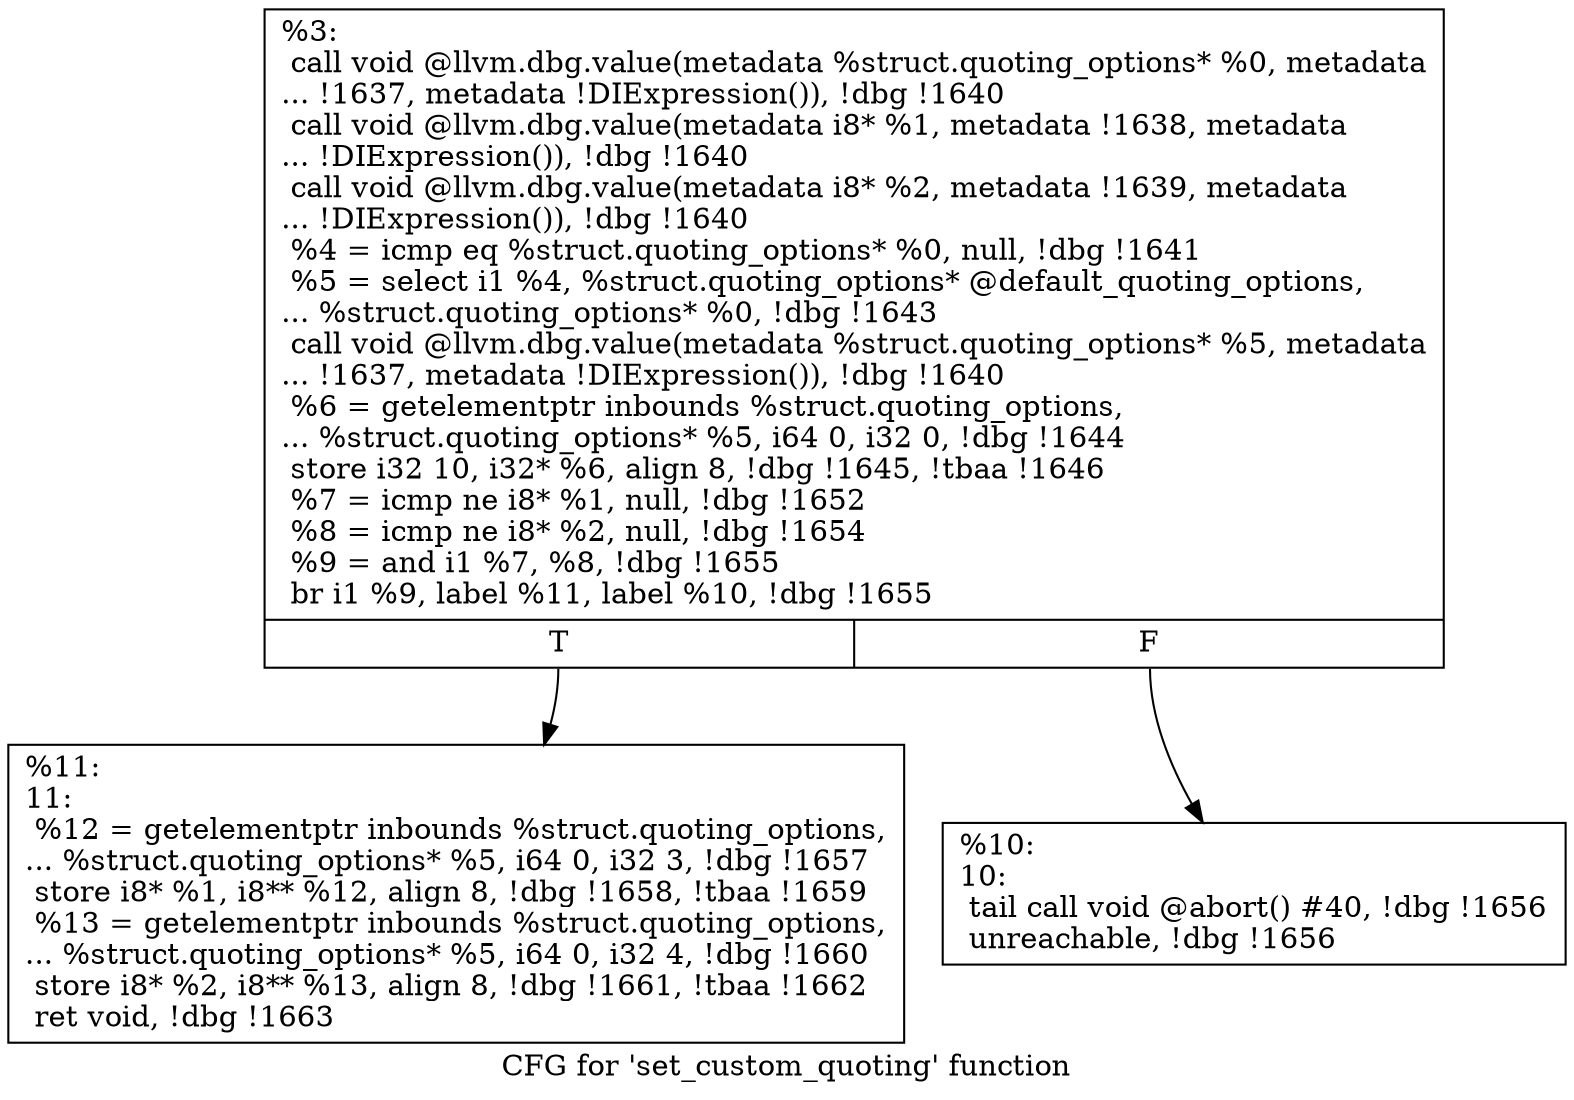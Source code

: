 digraph "CFG for 'set_custom_quoting' function" {
	label="CFG for 'set_custom_quoting' function";

	Node0x13bd580 [shape=record,label="{%3:\l  call void @llvm.dbg.value(metadata %struct.quoting_options* %0, metadata\l... !1637, metadata !DIExpression()), !dbg !1640\l  call void @llvm.dbg.value(metadata i8* %1, metadata !1638, metadata\l... !DIExpression()), !dbg !1640\l  call void @llvm.dbg.value(metadata i8* %2, metadata !1639, metadata\l... !DIExpression()), !dbg !1640\l  %4 = icmp eq %struct.quoting_options* %0, null, !dbg !1641\l  %5 = select i1 %4, %struct.quoting_options* @default_quoting_options,\l... %struct.quoting_options* %0, !dbg !1643\l  call void @llvm.dbg.value(metadata %struct.quoting_options* %5, metadata\l... !1637, metadata !DIExpression()), !dbg !1640\l  %6 = getelementptr inbounds %struct.quoting_options,\l... %struct.quoting_options* %5, i64 0, i32 0, !dbg !1644\l  store i32 10, i32* %6, align 8, !dbg !1645, !tbaa !1646\l  %7 = icmp ne i8* %1, null, !dbg !1652\l  %8 = icmp ne i8* %2, null, !dbg !1654\l  %9 = and i1 %7, %8, !dbg !1655\l  br i1 %9, label %11, label %10, !dbg !1655\l|{<s0>T|<s1>F}}"];
	Node0x13bd580:s0 -> Node0x13be380;
	Node0x13bd580:s1 -> Node0x13be330;
	Node0x13be330 [shape=record,label="{%10:\l10:                                               \l  tail call void @abort() #40, !dbg !1656\l  unreachable, !dbg !1656\l}"];
	Node0x13be380 [shape=record,label="{%11:\l11:                                               \l  %12 = getelementptr inbounds %struct.quoting_options,\l... %struct.quoting_options* %5, i64 0, i32 3, !dbg !1657\l  store i8* %1, i8** %12, align 8, !dbg !1658, !tbaa !1659\l  %13 = getelementptr inbounds %struct.quoting_options,\l... %struct.quoting_options* %5, i64 0, i32 4, !dbg !1660\l  store i8* %2, i8** %13, align 8, !dbg !1661, !tbaa !1662\l  ret void, !dbg !1663\l}"];
}
